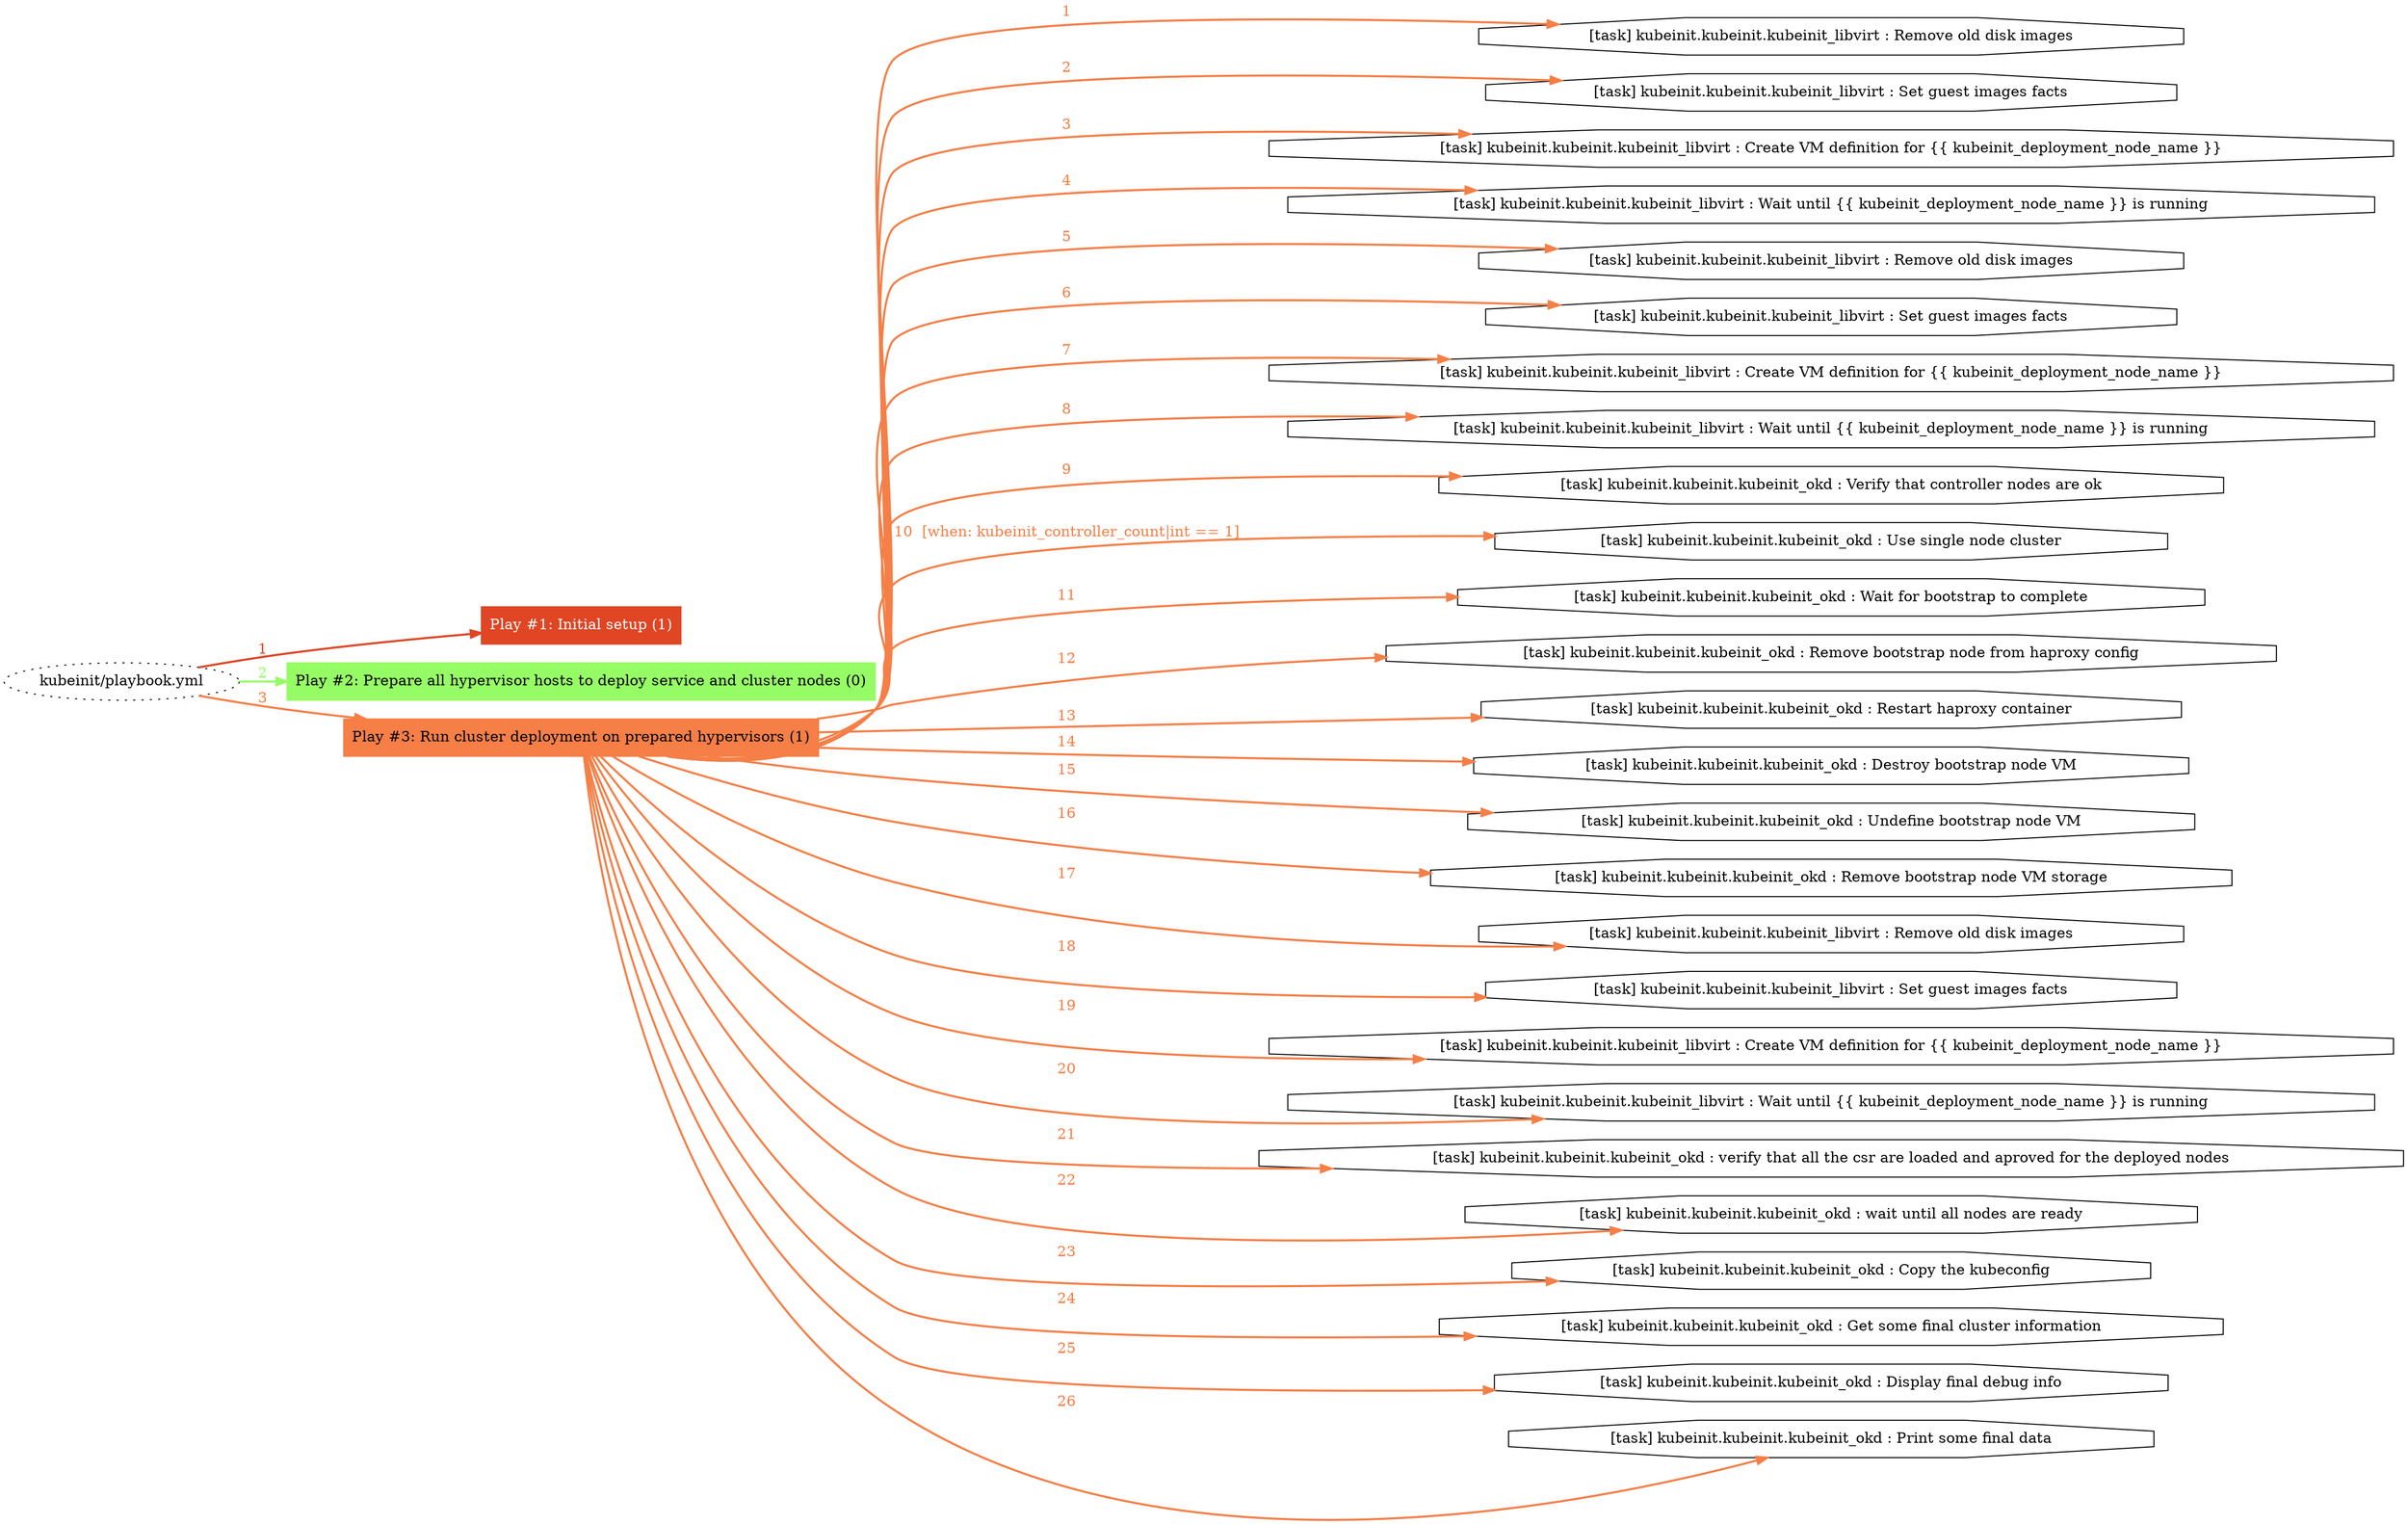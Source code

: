 digraph "kubeinit/playbook.yml "{
	graph [concentrate=true ordering=in rankdir=LR ratio=fill]
	edge [esep=5 sep=10]
	"kubeinit/playbook.yml" [id=root_node style=dotted]
	subgraph "Play #1: Initial setup (1) "{
		"Play #1: Initial setup (1)" [color="#e04524" fontcolor="#ffffff" id="play_ac22ec12-a1ae-46dd-98f4-d67fd28bde07" shape=box style=filled tooltip=localhost]
		"kubeinit/playbook.yml" -> "Play #1: Initial setup (1)" [label=1 color="#e04524" fontcolor="#e04524" id="edge_ec93a62d-963a-4b3e-b147-13d161e795c8" style=bold]
	}
	subgraph "Play #2: Prepare all hypervisor hosts to deploy service and cluster nodes (0) "{
		"Play #2: Prepare all hypervisor hosts to deploy service and cluster nodes (0)" [color="#96fc65" fontcolor="#000000" id="play_54d7676f-10c9-47ac-b3c4-bcba1e9a84e9" shape=box style=filled tooltip=""]
		"kubeinit/playbook.yml" -> "Play #2: Prepare all hypervisor hosts to deploy service and cluster nodes (0)" [label=2 color="#96fc65" fontcolor="#96fc65" id="edge_f7c7fcac-5411-453d-abe4-f7e50852712f" style=bold]
	}
	subgraph "Play #3: Run cluster deployment on prepared hypervisors (1) "{
		"Play #3: Run cluster deployment on prepared hypervisors (1)" [color="#f57f47" fontcolor="#000000" id="play_4cb93d75-2757-4b72-a583-84fc6f85dcaa" shape=box style=filled tooltip=localhost]
		"kubeinit/playbook.yml" -> "Play #3: Run cluster deployment on prepared hypervisors (1)" [label=3 color="#f57f47" fontcolor="#f57f47" id="edge_a7979b9f-1a33-4cb6-a084-e28bc7745238" style=bold]
		"task_8827e895-2b23-493b-a775-632c2c407ad2" [label="[task] kubeinit.kubeinit.kubeinit_libvirt : Remove old disk images" id="task_8827e895-2b23-493b-a775-632c2c407ad2" shape=octagon tooltip="[task] kubeinit.kubeinit.kubeinit_libvirt : Remove old disk images"]
		"Play #3: Run cluster deployment on prepared hypervisors (1)" -> "task_8827e895-2b23-493b-a775-632c2c407ad2" [label=1 color="#f57f47" fontcolor="#f57f47" id="edge_2c89e54f-587b-4b9e-9881-40eb598855fa" style=bold]
		"task_7bb4eeae-bbc4-4763-84aa-0e2cf813a690" [label="[task] kubeinit.kubeinit.kubeinit_libvirt : Set guest images facts" id="task_7bb4eeae-bbc4-4763-84aa-0e2cf813a690" shape=octagon tooltip="[task] kubeinit.kubeinit.kubeinit_libvirt : Set guest images facts"]
		"Play #3: Run cluster deployment on prepared hypervisors (1)" -> "task_7bb4eeae-bbc4-4763-84aa-0e2cf813a690" [label=2 color="#f57f47" fontcolor="#f57f47" id="edge_97635d35-3e48-4332-8289-c51bf0ceb651" style=bold]
		"task_00dadd96-2857-4db1-b68c-f90c7bc39233" [label="[task] kubeinit.kubeinit.kubeinit_libvirt : Create VM definition for {{ kubeinit_deployment_node_name }}" id="task_00dadd96-2857-4db1-b68c-f90c7bc39233" shape=octagon tooltip="[task] kubeinit.kubeinit.kubeinit_libvirt : Create VM definition for {{ kubeinit_deployment_node_name }}"]
		"Play #3: Run cluster deployment on prepared hypervisors (1)" -> "task_00dadd96-2857-4db1-b68c-f90c7bc39233" [label=3 color="#f57f47" fontcolor="#f57f47" id="edge_63673c3c-5bb3-42e1-90f5-48c5808b6ba0" style=bold]
		"task_15dcd102-99fb-419c-902a-6f8013d4ad5e" [label="[task] kubeinit.kubeinit.kubeinit_libvirt : Wait until {{ kubeinit_deployment_node_name }} is running" id="task_15dcd102-99fb-419c-902a-6f8013d4ad5e" shape=octagon tooltip="[task] kubeinit.kubeinit.kubeinit_libvirt : Wait until {{ kubeinit_deployment_node_name }} is running"]
		"Play #3: Run cluster deployment on prepared hypervisors (1)" -> "task_15dcd102-99fb-419c-902a-6f8013d4ad5e" [label=4 color="#f57f47" fontcolor="#f57f47" id="edge_bd143787-7408-4b8a-83df-21e7b44acf9b" style=bold]
		"task_470feaa2-1b0f-4ea3-9bea-6790312fbda5" [label="[task] kubeinit.kubeinit.kubeinit_libvirt : Remove old disk images" id="task_470feaa2-1b0f-4ea3-9bea-6790312fbda5" shape=octagon tooltip="[task] kubeinit.kubeinit.kubeinit_libvirt : Remove old disk images"]
		"Play #3: Run cluster deployment on prepared hypervisors (1)" -> "task_470feaa2-1b0f-4ea3-9bea-6790312fbda5" [label=5 color="#f57f47" fontcolor="#f57f47" id="edge_d455393f-193c-4496-b81e-76d59d3a23f2" style=bold]
		"task_53b947b0-ec1d-454c-ae75-c55ba6945f7f" [label="[task] kubeinit.kubeinit.kubeinit_libvirt : Set guest images facts" id="task_53b947b0-ec1d-454c-ae75-c55ba6945f7f" shape=octagon tooltip="[task] kubeinit.kubeinit.kubeinit_libvirt : Set guest images facts"]
		"Play #3: Run cluster deployment on prepared hypervisors (1)" -> "task_53b947b0-ec1d-454c-ae75-c55ba6945f7f" [label=6 color="#f57f47" fontcolor="#f57f47" id="edge_3aaad2f4-30ed-4216-9549-de2880701ed8" style=bold]
		"task_2788e398-6bee-4df6-8bd9-86de19cc0914" [label="[task] kubeinit.kubeinit.kubeinit_libvirt : Create VM definition for {{ kubeinit_deployment_node_name }}" id="task_2788e398-6bee-4df6-8bd9-86de19cc0914" shape=octagon tooltip="[task] kubeinit.kubeinit.kubeinit_libvirt : Create VM definition for {{ kubeinit_deployment_node_name }}"]
		"Play #3: Run cluster deployment on prepared hypervisors (1)" -> "task_2788e398-6bee-4df6-8bd9-86de19cc0914" [label=7 color="#f57f47" fontcolor="#f57f47" id="edge_48df4ed6-1664-4115-94af-c102dc968327" style=bold]
		"task_07884c28-78d4-49e8-8c88-5bfa4dda2998" [label="[task] kubeinit.kubeinit.kubeinit_libvirt : Wait until {{ kubeinit_deployment_node_name }} is running" id="task_07884c28-78d4-49e8-8c88-5bfa4dda2998" shape=octagon tooltip="[task] kubeinit.kubeinit.kubeinit_libvirt : Wait until {{ kubeinit_deployment_node_name }} is running"]
		"Play #3: Run cluster deployment on prepared hypervisors (1)" -> "task_07884c28-78d4-49e8-8c88-5bfa4dda2998" [label=8 color="#f57f47" fontcolor="#f57f47" id="edge_da8721bc-bf14-4a89-8732-76769c24b3f3" style=bold]
		"task_5043fb1f-5024-4dd2-b47e-805e85b7efb4" [label="[task] kubeinit.kubeinit.kubeinit_okd : Verify that controller nodes are ok" id="task_5043fb1f-5024-4dd2-b47e-805e85b7efb4" shape=octagon tooltip="[task] kubeinit.kubeinit.kubeinit_okd : Verify that controller nodes are ok"]
		"Play #3: Run cluster deployment on prepared hypervisors (1)" -> "task_5043fb1f-5024-4dd2-b47e-805e85b7efb4" [label=9 color="#f57f47" fontcolor="#f57f47" id="edge_600fe762-6c63-436f-87cd-c46b8b6f9cb6" style=bold]
		"task_1e78f0b8-ad24-4287-bf3c-e4dadfafaf95" [label="[task] kubeinit.kubeinit.kubeinit_okd : Use single node cluster" id="task_1e78f0b8-ad24-4287-bf3c-e4dadfafaf95" shape=octagon tooltip="[task] kubeinit.kubeinit.kubeinit_okd : Use single node cluster"]
		"Play #3: Run cluster deployment on prepared hypervisors (1)" -> "task_1e78f0b8-ad24-4287-bf3c-e4dadfafaf95" [label="10  [when: kubeinit_controller_count|int == 1]" color="#f57f47" fontcolor="#f57f47" id="edge_93d5b54b-a132-485d-b515-e079d98ee5bc" style=bold]
		"task_cbd1c421-2e01-436b-96b9-f753cfc79cb9" [label="[task] kubeinit.kubeinit.kubeinit_okd : Wait for bootstrap to complete" id="task_cbd1c421-2e01-436b-96b9-f753cfc79cb9" shape=octagon tooltip="[task] kubeinit.kubeinit.kubeinit_okd : Wait for bootstrap to complete"]
		"Play #3: Run cluster deployment on prepared hypervisors (1)" -> "task_cbd1c421-2e01-436b-96b9-f753cfc79cb9" [label=11 color="#f57f47" fontcolor="#f57f47" id="edge_79dd7c6f-6e27-4f9f-a5d0-b1d601a2a046" style=bold]
		"task_e54fdb84-f3e1-49e4-bf71-179380db80d2" [label="[task] kubeinit.kubeinit.kubeinit_okd : Remove bootstrap node from haproxy config" id="task_e54fdb84-f3e1-49e4-bf71-179380db80d2" shape=octagon tooltip="[task] kubeinit.kubeinit.kubeinit_okd : Remove bootstrap node from haproxy config"]
		"Play #3: Run cluster deployment on prepared hypervisors (1)" -> "task_e54fdb84-f3e1-49e4-bf71-179380db80d2" [label=12 color="#f57f47" fontcolor="#f57f47" id="edge_35b50f1f-166e-4862-a7f5-116910e796ad" style=bold]
		"task_7526138a-f3a5-43b8-820b-71c482f28f93" [label="[task] kubeinit.kubeinit.kubeinit_okd : Restart haproxy container" id="task_7526138a-f3a5-43b8-820b-71c482f28f93" shape=octagon tooltip="[task] kubeinit.kubeinit.kubeinit_okd : Restart haproxy container"]
		"Play #3: Run cluster deployment on prepared hypervisors (1)" -> "task_7526138a-f3a5-43b8-820b-71c482f28f93" [label=13 color="#f57f47" fontcolor="#f57f47" id="edge_9fe0027a-84c5-4b05-a7ea-8f9bd10fb04f" style=bold]
		"task_3ea36a84-64ff-4415-8aa2-c96ab9437663" [label="[task] kubeinit.kubeinit.kubeinit_okd : Destroy bootstrap node VM" id="task_3ea36a84-64ff-4415-8aa2-c96ab9437663" shape=octagon tooltip="[task] kubeinit.kubeinit.kubeinit_okd : Destroy bootstrap node VM"]
		"Play #3: Run cluster deployment on prepared hypervisors (1)" -> "task_3ea36a84-64ff-4415-8aa2-c96ab9437663" [label=14 color="#f57f47" fontcolor="#f57f47" id="edge_83e6a3d9-2b67-41e5-b1a0-f6c4daf330ef" style=bold]
		"task_0284899d-e125-4650-be81-80deb2491f50" [label="[task] kubeinit.kubeinit.kubeinit_okd : Undefine bootstrap node VM" id="task_0284899d-e125-4650-be81-80deb2491f50" shape=octagon tooltip="[task] kubeinit.kubeinit.kubeinit_okd : Undefine bootstrap node VM"]
		"Play #3: Run cluster deployment on prepared hypervisors (1)" -> "task_0284899d-e125-4650-be81-80deb2491f50" [label=15 color="#f57f47" fontcolor="#f57f47" id="edge_a3c269b9-d95b-4b80-97aa-1efc73b73186" style=bold]
		"task_3ea6e7a5-4879-4449-9707-8e9ece6f03e5" [label="[task] kubeinit.kubeinit.kubeinit_okd : Remove bootstrap node VM storage" id="task_3ea6e7a5-4879-4449-9707-8e9ece6f03e5" shape=octagon tooltip="[task] kubeinit.kubeinit.kubeinit_okd : Remove bootstrap node VM storage"]
		"Play #3: Run cluster deployment on prepared hypervisors (1)" -> "task_3ea6e7a5-4879-4449-9707-8e9ece6f03e5" [label=16 color="#f57f47" fontcolor="#f57f47" id="edge_30d444ef-5a52-4f76-b658-9087be44ed5c" style=bold]
		"task_4d46b1ce-57a5-4524-a708-d83d0ee3b4cd" [label="[task] kubeinit.kubeinit.kubeinit_libvirt : Remove old disk images" id="task_4d46b1ce-57a5-4524-a708-d83d0ee3b4cd" shape=octagon tooltip="[task] kubeinit.kubeinit.kubeinit_libvirt : Remove old disk images"]
		"Play #3: Run cluster deployment on prepared hypervisors (1)" -> "task_4d46b1ce-57a5-4524-a708-d83d0ee3b4cd" [label=17 color="#f57f47" fontcolor="#f57f47" id="edge_6b32dd39-b44b-4f1d-860e-efeaa33c0ce7" style=bold]
		"task_313a4647-6c9a-4c78-b08f-fc762f07d1db" [label="[task] kubeinit.kubeinit.kubeinit_libvirt : Set guest images facts" id="task_313a4647-6c9a-4c78-b08f-fc762f07d1db" shape=octagon tooltip="[task] kubeinit.kubeinit.kubeinit_libvirt : Set guest images facts"]
		"Play #3: Run cluster deployment on prepared hypervisors (1)" -> "task_313a4647-6c9a-4c78-b08f-fc762f07d1db" [label=18 color="#f57f47" fontcolor="#f57f47" id="edge_cebd5a50-f3d2-47fe-b624-fc21cde87fae" style=bold]
		"task_d2395785-64f0-474e-8cc8-3c3298e054ca" [label="[task] kubeinit.kubeinit.kubeinit_libvirt : Create VM definition for {{ kubeinit_deployment_node_name }}" id="task_d2395785-64f0-474e-8cc8-3c3298e054ca" shape=octagon tooltip="[task] kubeinit.kubeinit.kubeinit_libvirt : Create VM definition for {{ kubeinit_deployment_node_name }}"]
		"Play #3: Run cluster deployment on prepared hypervisors (1)" -> "task_d2395785-64f0-474e-8cc8-3c3298e054ca" [label=19 color="#f57f47" fontcolor="#f57f47" id="edge_42c55df6-28bf-4568-8b8c-54983a74715f" style=bold]
		"task_a340aa11-7e55-4ca6-ba6d-9a8b9da0377a" [label="[task] kubeinit.kubeinit.kubeinit_libvirt : Wait until {{ kubeinit_deployment_node_name }} is running" id="task_a340aa11-7e55-4ca6-ba6d-9a8b9da0377a" shape=octagon tooltip="[task] kubeinit.kubeinit.kubeinit_libvirt : Wait until {{ kubeinit_deployment_node_name }} is running"]
		"Play #3: Run cluster deployment on prepared hypervisors (1)" -> "task_a340aa11-7e55-4ca6-ba6d-9a8b9da0377a" [label=20 color="#f57f47" fontcolor="#f57f47" id="edge_a1441fe0-2f6c-4948-a74a-785550b0e9e7" style=bold]
		"task_1fb07a57-c78f-4751-a406-acea90269b0b" [label="[task] kubeinit.kubeinit.kubeinit_okd : verify that all the csr are loaded and aproved for the deployed nodes" id="task_1fb07a57-c78f-4751-a406-acea90269b0b" shape=octagon tooltip="[task] kubeinit.kubeinit.kubeinit_okd : verify that all the csr are loaded and aproved for the deployed nodes"]
		"Play #3: Run cluster deployment on prepared hypervisors (1)" -> "task_1fb07a57-c78f-4751-a406-acea90269b0b" [label=21 color="#f57f47" fontcolor="#f57f47" id="edge_a5b0c9a0-d006-4d1d-8faf-038435cc283f" style=bold]
		"task_2e5da152-d432-4e80-95fa-3a79d946e196" [label="[task] kubeinit.kubeinit.kubeinit_okd : wait until all nodes are ready" id="task_2e5da152-d432-4e80-95fa-3a79d946e196" shape=octagon tooltip="[task] kubeinit.kubeinit.kubeinit_okd : wait until all nodes are ready"]
		"Play #3: Run cluster deployment on prepared hypervisors (1)" -> "task_2e5da152-d432-4e80-95fa-3a79d946e196" [label=22 color="#f57f47" fontcolor="#f57f47" id="edge_f2511524-de80-4af3-88cf-c5015a004ad7" style=bold]
		"task_96a7f164-83cf-45bd-9f64-5fde757bb1be" [label="[task] kubeinit.kubeinit.kubeinit_okd : Copy the kubeconfig" id="task_96a7f164-83cf-45bd-9f64-5fde757bb1be" shape=octagon tooltip="[task] kubeinit.kubeinit.kubeinit_okd : Copy the kubeconfig"]
		"Play #3: Run cluster deployment on prepared hypervisors (1)" -> "task_96a7f164-83cf-45bd-9f64-5fde757bb1be" [label=23 color="#f57f47" fontcolor="#f57f47" id="edge_610aae8e-6f69-43f5-86d7-a0922167a4a6" style=bold]
		"task_ccb9df66-f771-4142-b214-28354335321f" [label="[task] kubeinit.kubeinit.kubeinit_okd : Get some final cluster information" id="task_ccb9df66-f771-4142-b214-28354335321f" shape=octagon tooltip="[task] kubeinit.kubeinit.kubeinit_okd : Get some final cluster information"]
		"Play #3: Run cluster deployment on prepared hypervisors (1)" -> "task_ccb9df66-f771-4142-b214-28354335321f" [label=24 color="#f57f47" fontcolor="#f57f47" id="edge_c40dfc8d-2a3b-4e9e-8c27-17f8ef819e15" style=bold]
		"task_62ec9ded-2cc7-4652-8544-b559504c74cb" [label="[task] kubeinit.kubeinit.kubeinit_okd : Display final debug info" id="task_62ec9ded-2cc7-4652-8544-b559504c74cb" shape=octagon tooltip="[task] kubeinit.kubeinit.kubeinit_okd : Display final debug info"]
		"Play #3: Run cluster deployment on prepared hypervisors (1)" -> "task_62ec9ded-2cc7-4652-8544-b559504c74cb" [label=25 color="#f57f47" fontcolor="#f57f47" id="edge_6c4c9559-d1d9-4787-a4fa-5d8463b80591" style=bold]
		"task_650f5e10-b6d3-4537-824e-f05d9f840863" [label="[task] kubeinit.kubeinit.kubeinit_okd : Print some final data" id="task_650f5e10-b6d3-4537-824e-f05d9f840863" shape=octagon tooltip="[task] kubeinit.kubeinit.kubeinit_okd : Print some final data"]
		"Play #3: Run cluster deployment on prepared hypervisors (1)" -> "task_650f5e10-b6d3-4537-824e-f05d9f840863" [label=26 color="#f57f47" fontcolor="#f57f47" id="edge_cc1286bd-8e1a-4dcf-a75a-5662714f2112" style=bold]
	}
}
